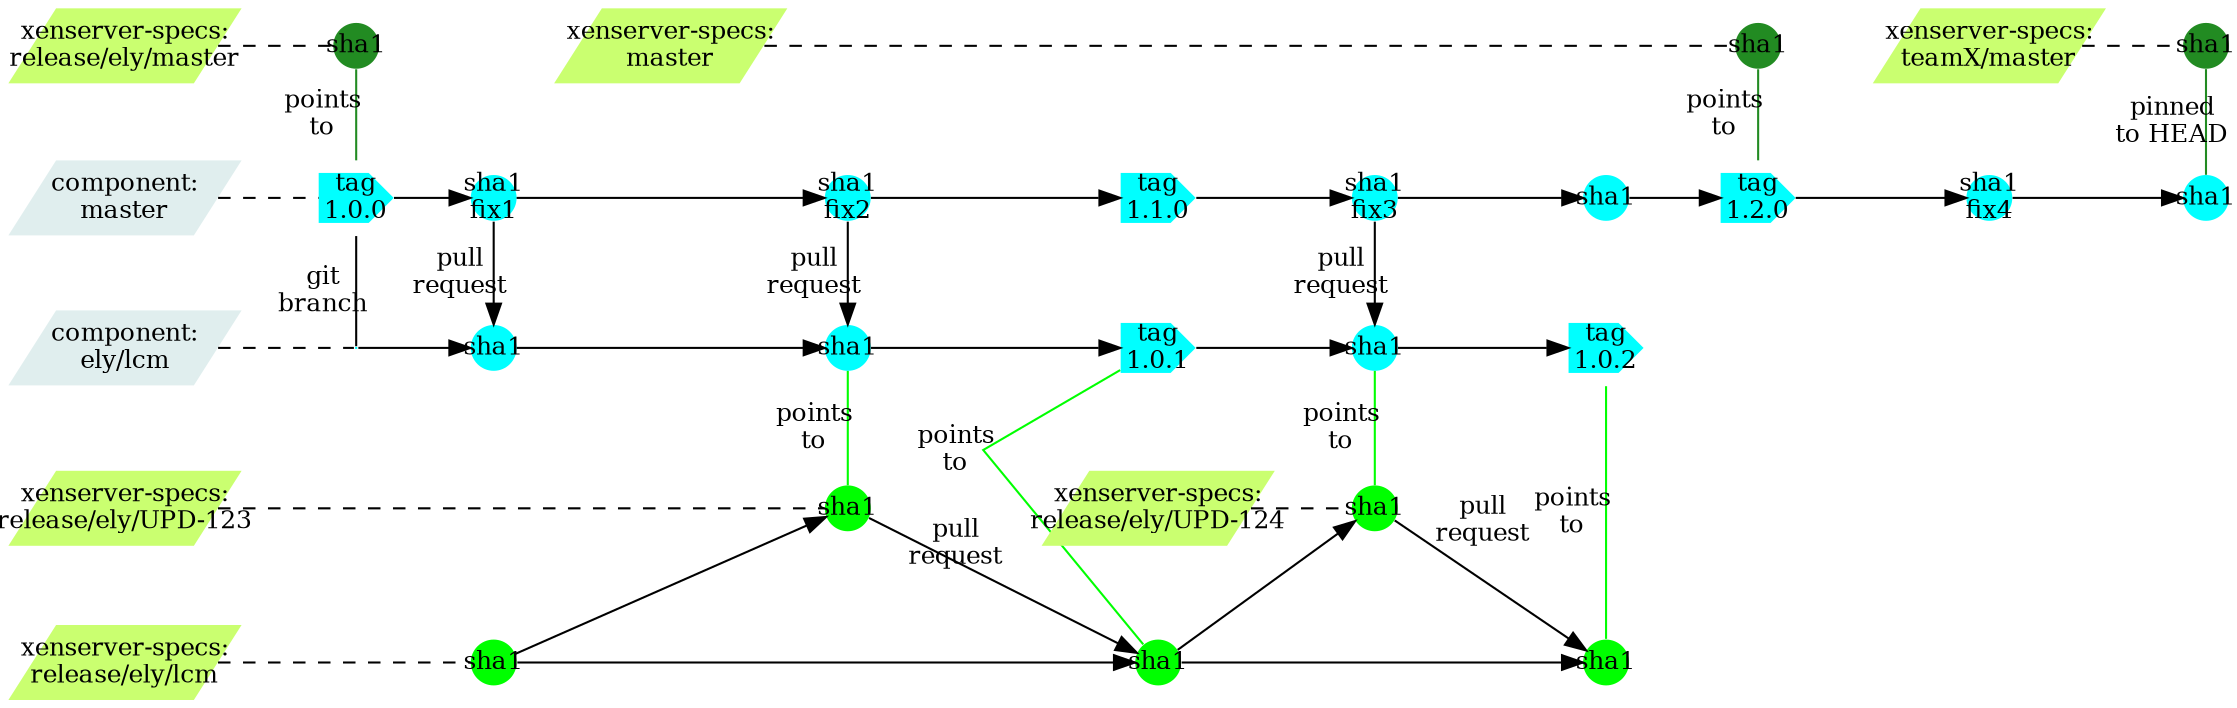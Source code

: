strict digraph g{
rankdir="LR";
//nodesep=0.5;
//ranksep=0.25;
splines=line;
forcelabels=false;

// general
node [style=filled, color="black", fontcolor="black", font="Consolas", fontsize="12pt",fixedsize=false,penwidth=0];
edge [style=filled, color="black", fontcolor="black", font="Consolas", fontsize="12pt"];

// tags
//node [shape=circle,width=0, height=0, margin="0.05"];
node [width=0.3, height=0.3, fixedsize=true, shape=circle,penwidth=0]
node [fillcolor=forestgreen];
xsm1 [label="sha1"];
xstx [label="sha1"];
xsre [label="sha1"];
node [fillcolor="cyan"];
cma1 [shape=cds,width=0.5, height=0.5,label="tag\n1.0.0"];
//node [width=0.3, height=0.3, fixedsize=true, shape=circle,penwidth=0]
cma2 [label="sha1\nfix1"];
cma3 [label="sha1\nfix2"];
cma4 [shape=cds,width=0.5, height=0.5,label="tag\n1.1.0"];
cma5 [label="sha1\nfix3"];
cma6 [label="sha1"];
cma7 [shape=cds,width=0.5, height=0.5,label="tag\n1.2.0"];
cma8 [label="sha1\nfix4"];
cma9 [label="sha1"];
clcm1 [width=0, height=0,shape=none,label=""];
clcm1a [label="sha1"];
clcm1b [label="sha1"];
clcm2 [shape=cds,width=0.5, height=0.5,label="tag\n1.0.1"];
clcm2a [label="sha1"];
clcm3 [shape=cds,width=0.5, height=0.5,label="tag\n1.0.2"];
node [fillcolor="green"];
node [shape=circle];
upd0 [label="sha1"];
upd1 [label="sha1"];
xlcm0 [label="sha1"];
xlcm1 [label="sha1"];
xlcm2 [label="sha1"];
// branch names
node [width=1.5, height=0.5,shape=parallelogram,penwidth=0]
//node [color="#b0b0b0", style=dashed, arrowhead=none,fixedsize=false, penwidth=0, fillcolor=none, shape=none, width=0, height=0, margin="0.05"];
XenserverSpecsTeamX[label="xenserver-specs:\nteamX/master",fillcolor="darkolivegreen1"];
XenserverSpecsRelEly[label="xenserver-specs:\nrelease/ely/master",fillcolor="darkolivegreen1"];
XenserverSpecsMaster[label="xenserver-specs:\nmaster",fillcolor="darkolivegreen1"];
ComponentMaster[label="component:\nmaster",fillcolor="azure2"];
ComponentLCM[label="component:\nely/lcm",fillcolor="azure2"];
XSSpecsUPD1[label="xenserver-specs:\nrelease/ely/UPD-123",fillcolor="darkolivegreen1"];
XSSpecsUPD2[label="xenserver-specs:\nrelease/ely/UPD-124",fillcolor="darkolivegreen1"];
XSSpecsLCM[label="xenserver-specs:\nrelease/ely/lcm",fillcolor="darkolivegreen1"];

//graph
subgraph{
node [color="#b0b0b0", style=dashed, arrowhead=none];
edge [style="invis"];
rank=same;
XenserverSpecsRelEly -> ComponentMaster -> ComponentLCM -> XSSpecsUPD1  -> XSSpecsLCM;
}
//edge [color="#b0b0b0", style=dashed, arrowhead=none ];
edge [style=dashed, arrowhead=none ,weight=100];
XenserverSpecsRelEly -> xsre;
xsre -> XenserverSpecsMaster [style="invis"];
XenserverSpecsMaster -> xsm1;
xsm1 -> XenserverSpecsTeamX [style="invis"];
XenserverSpecsTeamX -> xstx;
ComponentMaster -> cma1;
ComponentLCM -> clcm1;
XSSpecsUPD1 -> upd0;
upd0 -> XSSpecsUPD2 [style="invis"];
XSSpecsUPD2 -> upd1;
XSSpecsLCM -> xlcm0;
edge [style=filled, arrowhead=normal];
cma1 -> cma2 -> cma3 -> cma4 -> cma5 -> cma6 -> cma7 -> cma8 -> cma9;
clcm1 -> clcm1a -> clcm1b -> clcm2 -> clcm2a -> clcm3;
xlcm0 -> xlcm1 -> xlcm2;
//Xenserver specs - master, release pointers
edge [style=filled, arrowhead=none , weight=1;label="points\nto",color=forestgreen];
subgraph{rank=same;xsre -> cma1;}
subgraph{rank=same;xsm1 -> cma7;}
subgraph{rank=same;xstx -> cma9 [label="pinned\nto HEAD"];}

//Pull requests
edge [style=filled, arrowhead=normal,color=black];
edge [label="git\nbranch"];
subgraph{rank=same;cma1 -> clcm1 [arrowhead=none];}
edge [label="pull\nrequest"];
subgraph{rank=same;cma2 -> clcm1a;}
subgraph{rank=same;cma3 -> clcm1b;}
subgraph{rank=same;cma5 -> clcm2a;}
xlcm0 -> upd0 [label=""];
upd0 -> xlcm1 [label="pull\nrequest"];
subgraph{rank=same;clcm1b -> upd0 [arrowhead=none ,label="points\nto",color=green];}
subgraph{rank=same;clcm2 -> xlcm1 [arrowhead=none ,label="points\nto",color=green];}
xlcm1 -> upd1 [label=""];
upd1 -> xlcm2 [label="pull\nrequest"];
subgraph{rank=same;clcm2a -> upd1 [arrowhead=none ,label="points\nto",color=green];}
subgraph{rank=same;clcm3 -> xlcm2 [arrowhead=none ,label="points\nto",color=green];}
}
